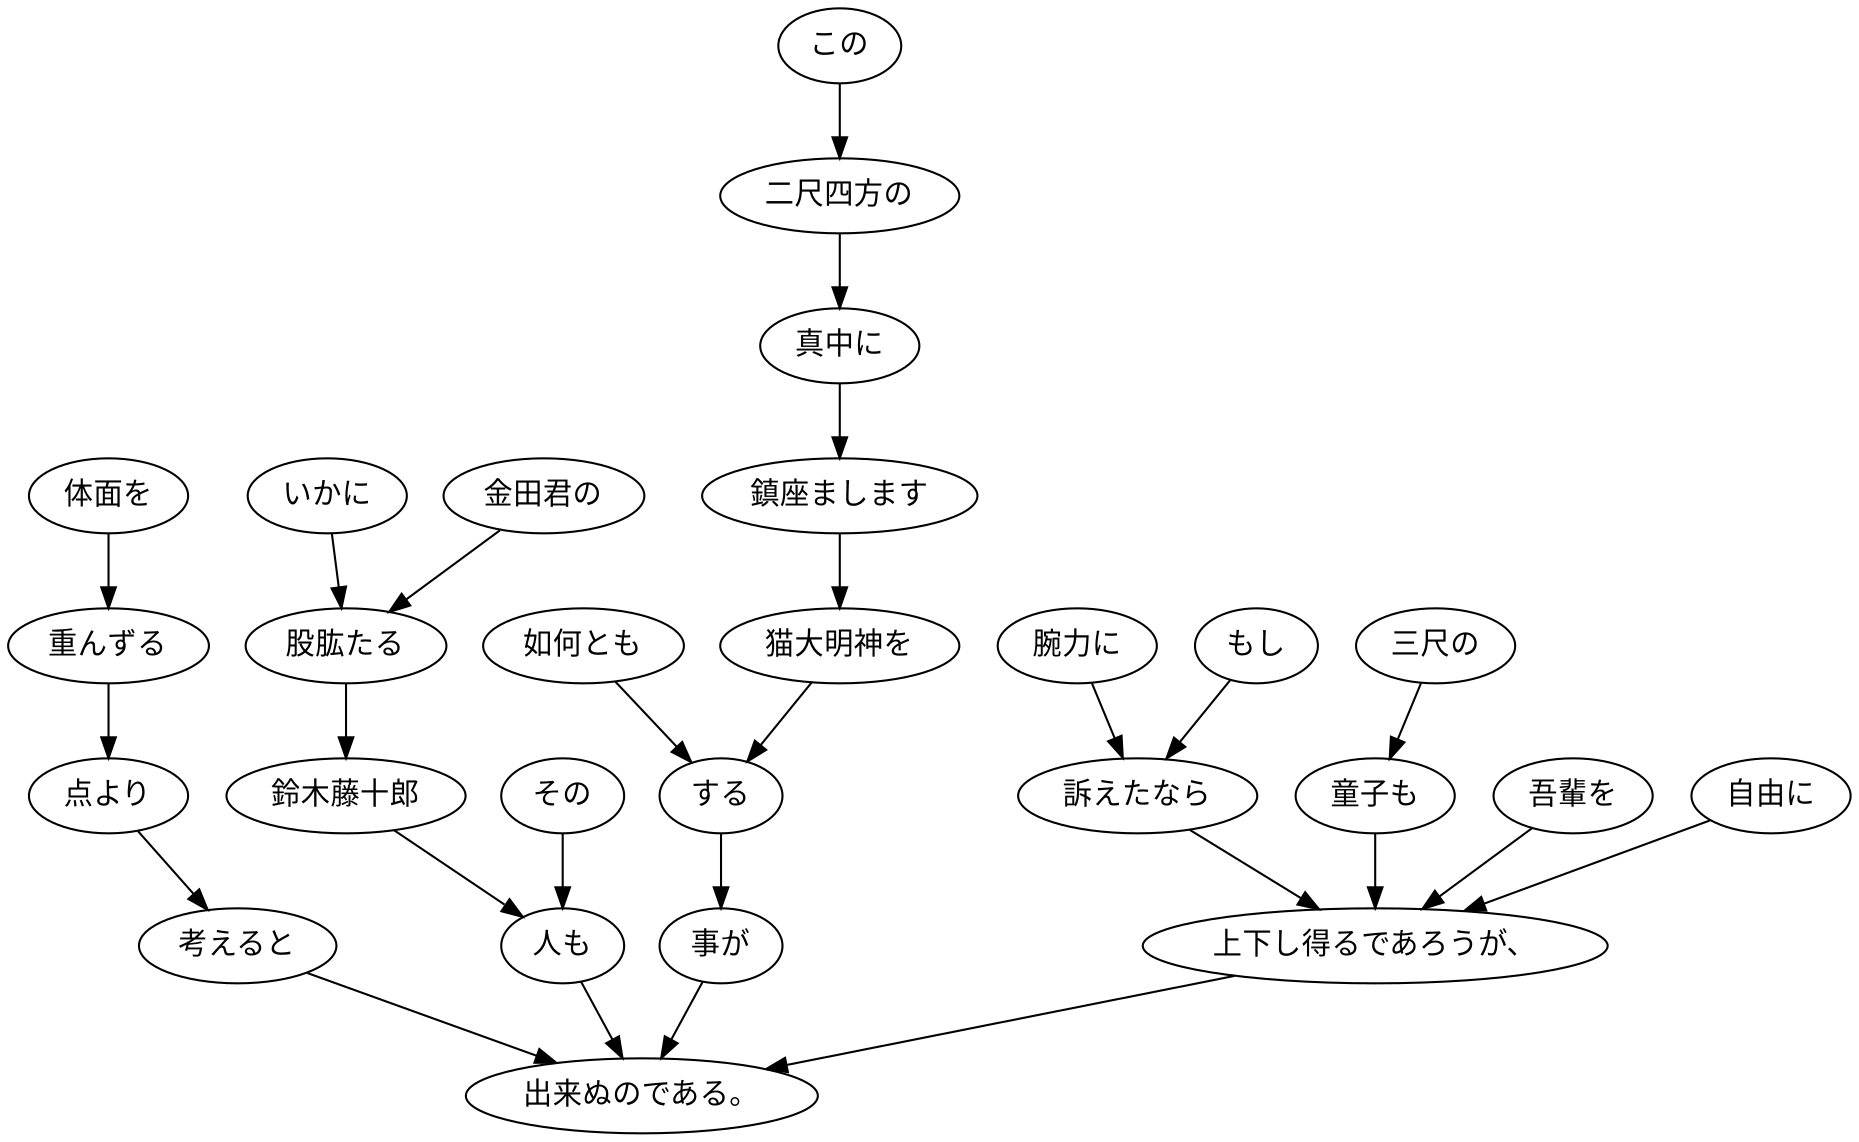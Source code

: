 digraph graph2295 {
	node0 [label="もし"];
	node1 [label="腕力に"];
	node2 [label="訴えたなら"];
	node3 [label="三尺の"];
	node4 [label="童子も"];
	node5 [label="吾輩を"];
	node6 [label="自由に"];
	node7 [label="上下し得るであろうが、"];
	node8 [label="体面を"];
	node9 [label="重んずる"];
	node10 [label="点より"];
	node11 [label="考えると"];
	node12 [label="いかに"];
	node13 [label="金田君の"];
	node14 [label="股肱たる"];
	node15 [label="鈴木藤十郎"];
	node16 [label="その"];
	node17 [label="人も"];
	node18 [label="この"];
	node19 [label="二尺四方の"];
	node20 [label="真中に"];
	node21 [label="鎮座まします"];
	node22 [label="猫大明神を"];
	node23 [label="如何とも"];
	node24 [label="する"];
	node25 [label="事が"];
	node26 [label="出来ぬのである。"];
	node0 -> node2;
	node1 -> node2;
	node2 -> node7;
	node3 -> node4;
	node4 -> node7;
	node5 -> node7;
	node6 -> node7;
	node7 -> node26;
	node8 -> node9;
	node9 -> node10;
	node10 -> node11;
	node11 -> node26;
	node12 -> node14;
	node13 -> node14;
	node14 -> node15;
	node15 -> node17;
	node16 -> node17;
	node17 -> node26;
	node18 -> node19;
	node19 -> node20;
	node20 -> node21;
	node21 -> node22;
	node22 -> node24;
	node23 -> node24;
	node24 -> node25;
	node25 -> node26;
}
